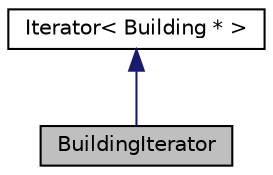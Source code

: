 digraph "BuildingIterator"
{
 // LATEX_PDF_SIZE
  edge [fontname="Helvetica",fontsize="10",labelfontname="Helvetica",labelfontsize="10"];
  node [fontname="Helvetica",fontsize="10",shape=record];
  Node1 [label="BuildingIterator",height=0.2,width=0.4,color="black", fillcolor="grey75", style="filled", fontcolor="black",tooltip="Iterator class for iterating over a collection of Building pointers."];
  Node2 -> Node1 [dir="back",color="midnightblue",fontsize="10",style="solid",fontname="Helvetica"];
  Node2 [label="Iterator\< Building * \>",height=0.2,width=0.4,color="black", fillcolor="white", style="filled",URL="$classIterator.html",tooltip=" "];
}
